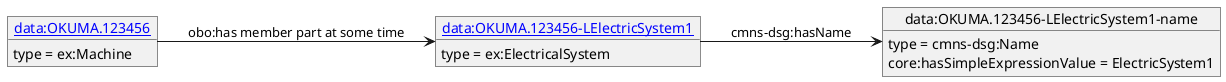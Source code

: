 @startuml
skinparam linetype polyline
left to right direction
object "[[./OKUMA.123456-LElectricSystem1.html data:OKUMA.123456-LElectricSystem1]]" as o1 {
 type = ex:ElectricalSystem
 }
object "data:OKUMA.123456-LElectricSystem1-name" as o2 {
 type = cmns-dsg:Name
 }
object "[[./OKUMA.123456.html data:OKUMA.123456]]" as o3 {
 type = ex:Machine
 }
o1 --> o2 : cmns-dsg:hasName
o2 : core:hasSimpleExpressionValue = ElectricSystem1
o3 --> o1 : obo:has member part at some time
@enduml
